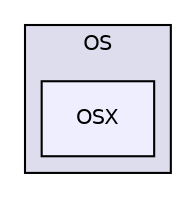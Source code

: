 digraph "PVR/SDK_3.4/Shell/OS/OSX" {
  compound=true
  node [ fontsize="10", fontname="Helvetica"];
  edge [ labelfontsize="10", labelfontname="Helvetica"];
  subgraph clusterdir_985c8e68b2bc71e5fc4eaa8a536394b7 {
    graph [ bgcolor="#ddddee", pencolor="black", label="OS" fontname="Helvetica", fontsize="10", URL="dir_985c8e68b2bc71e5fc4eaa8a536394b7.html"]
  dir_35886e71577f62b6d024ac9d8c5e8ee8 [shape=box, label="OSX", style="filled", fillcolor="#eeeeff", pencolor="black", URL="dir_35886e71577f62b6d024ac9d8c5e8ee8.html"];
  }
}
